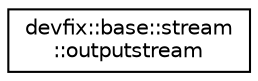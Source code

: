 digraph "Graphical Class Hierarchy"
{
  edge [fontname="Helvetica",fontsize="10",labelfontname="Helvetica",labelfontsize="10"];
  node [fontname="Helvetica",fontsize="10",shape=record];
  rankdir="LR";
  Node0 [label="devfix::base::stream\l::outputstream",height=0.2,width=0.4,color="black", fillcolor="white", style="filled",URL="$structdevfix_1_1base_1_1stream_1_1outputstream.html"];
}
